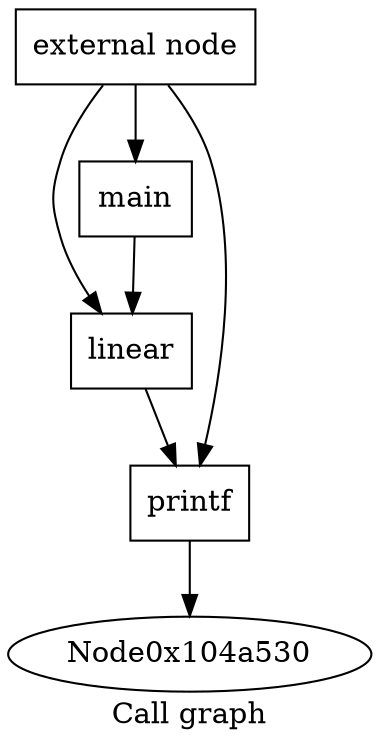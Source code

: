 digraph "Call graph" {
	label="Call graph";

	Node0x104a500 [shape=record,label="{external node}"];
	Node0x104a500 -> Node0x104a5a0;
	Node0x104a500 -> Node0x104a640;
	Node0x104a500 -> Node0x104aaf0;
	Node0x104a5a0 [shape=record,label="{linear}"];
	Node0x104a5a0 -> Node0x104a640;
	Node0x104a640 [shape=record,label="{printf}"];
	Node0x104a640 -> Node0x104a530;
	Node0x104aaf0 [shape=record,label="{main}"];
	Node0x104aaf0 -> Node0x104a5a0;
}

